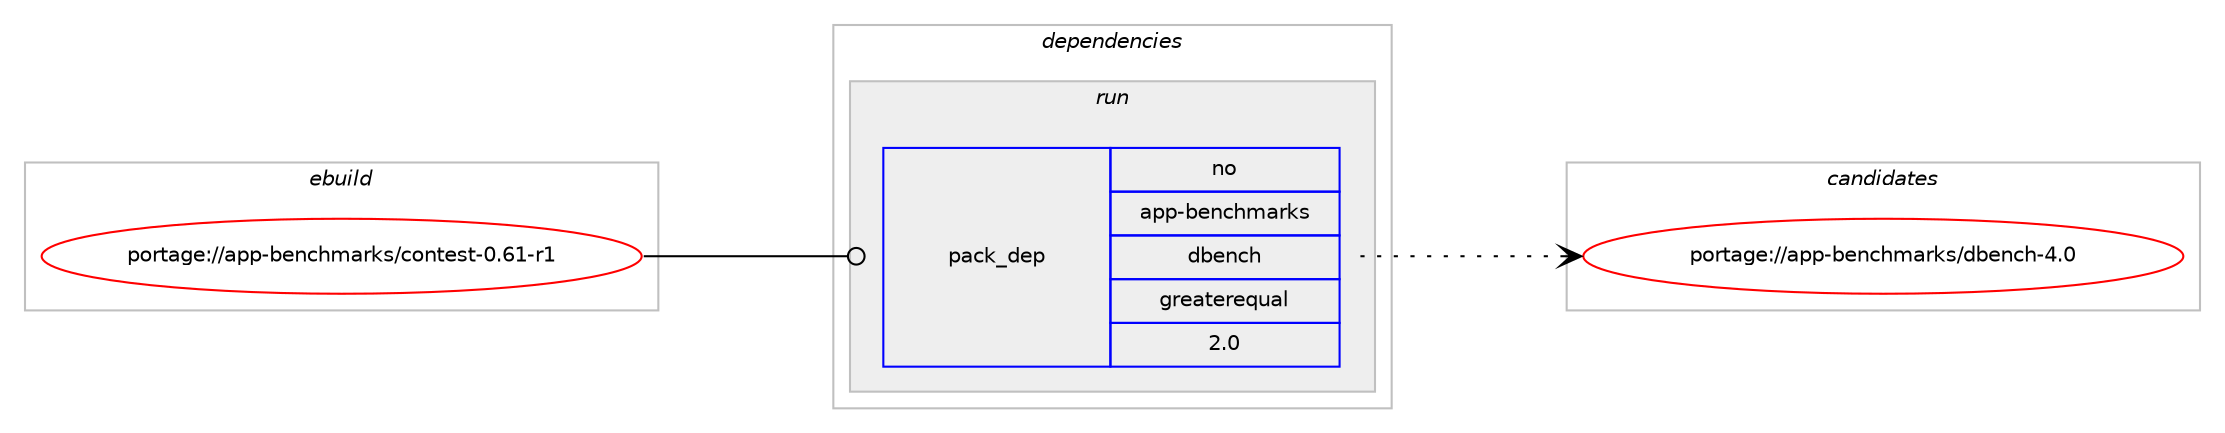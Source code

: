 digraph prolog {

# *************
# Graph options
# *************

newrank=true;
concentrate=true;
compound=true;
graph [rankdir=LR,fontname=Helvetica,fontsize=10,ranksep=1.5];#, ranksep=2.5, nodesep=0.2];
edge  [arrowhead=vee];
node  [fontname=Helvetica,fontsize=10];

# **********
# The ebuild
# **********

subgraph cluster_leftcol {
color=gray;
label=<<i>ebuild</i>>;
id [label="portage://app-benchmarks/contest-0.61-r1", color=red, width=4, href="../app-benchmarks/contest-0.61-r1.svg"];
}

# ****************
# The dependencies
# ****************

subgraph cluster_midcol {
color=gray;
label=<<i>dependencies</i>>;
subgraph cluster_compile {
fillcolor="#eeeeee";
style=filled;
label=<<i>compile</i>>;
}
subgraph cluster_compileandrun {
fillcolor="#eeeeee";
style=filled;
label=<<i>compile and run</i>>;
}
subgraph cluster_run {
fillcolor="#eeeeee";
style=filled;
label=<<i>run</i>>;
subgraph pack484472 {
dependency644987 [label=<<TABLE BORDER="0" CELLBORDER="1" CELLSPACING="0" CELLPADDING="4" WIDTH="220"><TR><TD ROWSPAN="6" CELLPADDING="30">pack_dep</TD></TR><TR><TD WIDTH="110">no</TD></TR><TR><TD>app-benchmarks</TD></TR><TR><TD>dbench</TD></TR><TR><TD>greaterequal</TD></TR><TR><TD>2.0</TD></TR></TABLE>>, shape=none, color=blue];
}
id:e -> dependency644987:w [weight=20,style="solid",arrowhead="odot"];
}
}

# **************
# The candidates
# **************

subgraph cluster_choices {
rank=same;
color=gray;
label=<<i>candidates</i>>;

subgraph choice484472 {
color=black;
nodesep=1;
choice971121124598101110991041099711410711547100981011109910445524648 [label="portage://app-benchmarks/dbench-4.0", color=red, width=4,href="../app-benchmarks/dbench-4.0.svg"];
dependency644987:e -> choice971121124598101110991041099711410711547100981011109910445524648:w [style=dotted,weight="100"];
}
}

}
